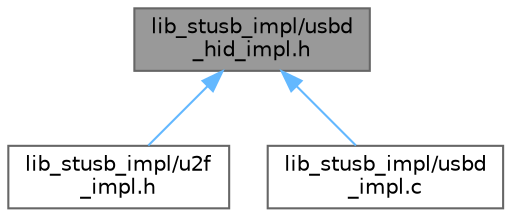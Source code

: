 digraph "lib_stusb_impl/usbd_hid_impl.h"
{
 // LATEX_PDF_SIZE
  bgcolor="transparent";
  edge [fontname=Helvetica,fontsize=10,labelfontname=Helvetica,labelfontsize=10];
  node [fontname=Helvetica,fontsize=10,shape=box,height=0.2,width=0.4];
  Node1 [label="lib_stusb_impl/usbd\l_hid_impl.h",height=0.2,width=0.4,color="gray40", fillcolor="grey60", style="filled", fontcolor="black",tooltip=" "];
  Node1 -> Node2 [dir="back",color="steelblue1",style="solid"];
  Node2 [label="lib_stusb_impl/u2f\l_impl.h",height=0.2,width=0.4,color="grey40", fillcolor="white", style="filled",URL="$u2f__impl_8h.html",tooltip=" "];
  Node1 -> Node3 [dir="back",color="steelblue1",style="solid"];
  Node3 [label="lib_stusb_impl/usbd\l_impl.c",height=0.2,width=0.4,color="grey40", fillcolor="white", style="filled",URL="$usbd__impl_8c.html",tooltip="This file provides the HID core functions."];
}
